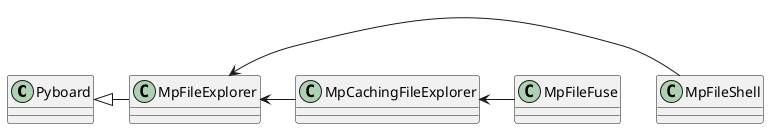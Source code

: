 @startuml

class Pyboard
class MpFileExplorer
class MpCachingFileExplorer
class MpFileShell
class MpFileFuse

Pyboard <|- MpFileExplorer
MpFileExplorer <- MpFileShell
MpFileExplorer <- MpCachingFileExplorer
MpCachingFileExplorer <- MpFileFuse

@enduml